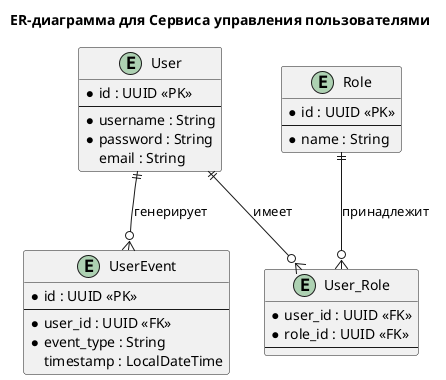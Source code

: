 @startuml

title ER-диаграмма для Сервиса управления пользователями

entity "User" as U {
  * id : UUID <<PK>>
  --
  * username : String
  * password : String
  email : String
}

entity "Role" as R {
  * id : UUID <<PK>>
  --
  * name : String
}

entity "User_Role" as UR {
  * user_id : UUID <<FK>>
  * role_id : UUID <<FK>>
  --
}

entity "UserEvent" as UE {
  * id : UUID <<PK>>
  --
  * user_id : UUID <<FK>>
  * event_type : String
  timestamp : LocalDateTime
}

' Определение связей
U ||--o{ UR : имеет
R ||--o{ UR : принадлежит
U ||--o{ UE : генерирует

@enduml